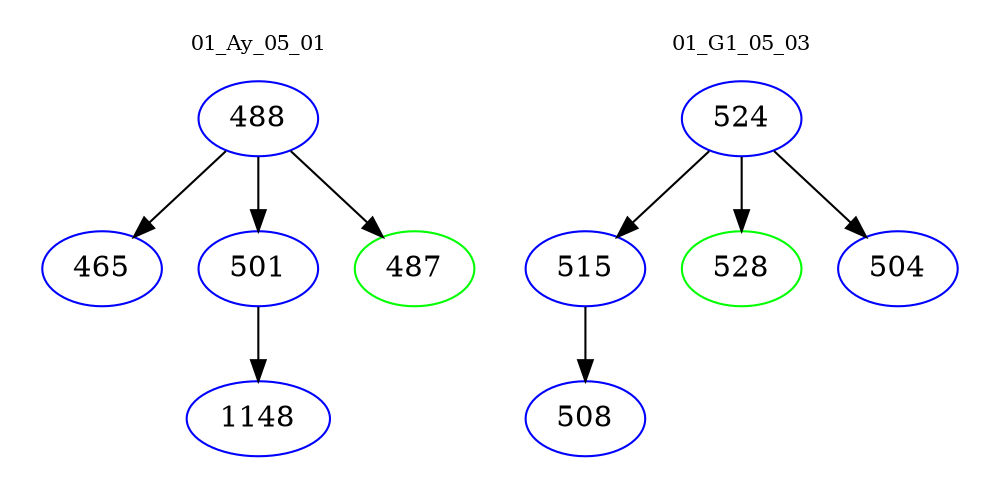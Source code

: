digraph{
subgraph cluster_0 {
color = white
label = "01_Ay_05_01";
fontsize=10;
T0_488 [label="488", color="blue"]
T0_488 -> T0_465 [color="black"]
T0_465 [label="465", color="blue"]
T0_488 -> T0_501 [color="black"]
T0_501 [label="501", color="blue"]
T0_501 -> T0_1148 [color="black"]
T0_1148 [label="1148", color="blue"]
T0_488 -> T0_487 [color="black"]
T0_487 [label="487", color="green"]
}
subgraph cluster_1 {
color = white
label = "01_G1_05_03";
fontsize=10;
T1_524 [label="524", color="blue"]
T1_524 -> T1_515 [color="black"]
T1_515 [label="515", color="blue"]
T1_515 -> T1_508 [color="black"]
T1_508 [label="508", color="blue"]
T1_524 -> T1_528 [color="black"]
T1_528 [label="528", color="green"]
T1_524 -> T1_504 [color="black"]
T1_504 [label="504", color="blue"]
}
}
